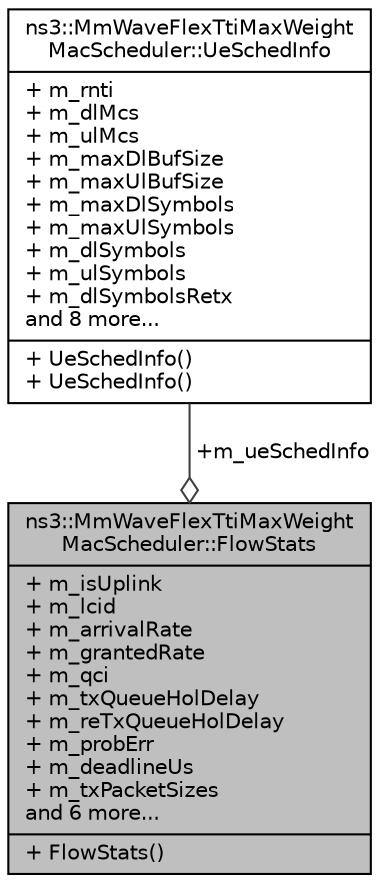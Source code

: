 digraph "ns3::MmWaveFlexTtiMaxWeightMacScheduler::FlowStats"
{
  edge [fontname="Helvetica",fontsize="10",labelfontname="Helvetica",labelfontsize="10"];
  node [fontname="Helvetica",fontsize="10",shape=record];
  Node1 [label="{ns3::MmWaveFlexTtiMaxWeight\lMacScheduler::FlowStats\n|+ m_isUplink\l+ m_lcid\l+ m_arrivalRate\l+ m_grantedRate\l+ m_qci\l+ m_txQueueHolDelay\l+ m_reTxQueueHolDelay\l+ m_probErr\l+ m_deadlineUs\l+ m_txPacketSizes\land 6 more...\l|+ FlowStats()\l}",height=0.2,width=0.4,color="black", fillcolor="grey75", style="filled", fontcolor="black"];
  Node2 -> Node1 [color="grey25",fontsize="10",style="solid",label=" +m_ueSchedInfo" ,arrowhead="odiamond"];
  Node2 [label="{ns3::MmWaveFlexTtiMaxWeight\lMacScheduler::UeSchedInfo\n|+ m_rnti\l+ m_dlMcs\l+ m_ulMcs\l+ m_maxDlBufSize\l+ m_maxUlBufSize\l+ m_maxDlSymbols\l+ m_maxUlSymbols\l+ m_dlSymbols\l+ m_ulSymbols\l+ m_dlSymbolsRetx\land 8 more...\l|+ UeSchedInfo()\l+ UeSchedInfo()\l}",height=0.2,width=0.4,color="black", fillcolor="white", style="filled",URL="$d8/df8/structns3_1_1MmWaveFlexTtiMaxWeightMacScheduler_1_1UeSchedInfo.html"];
}
